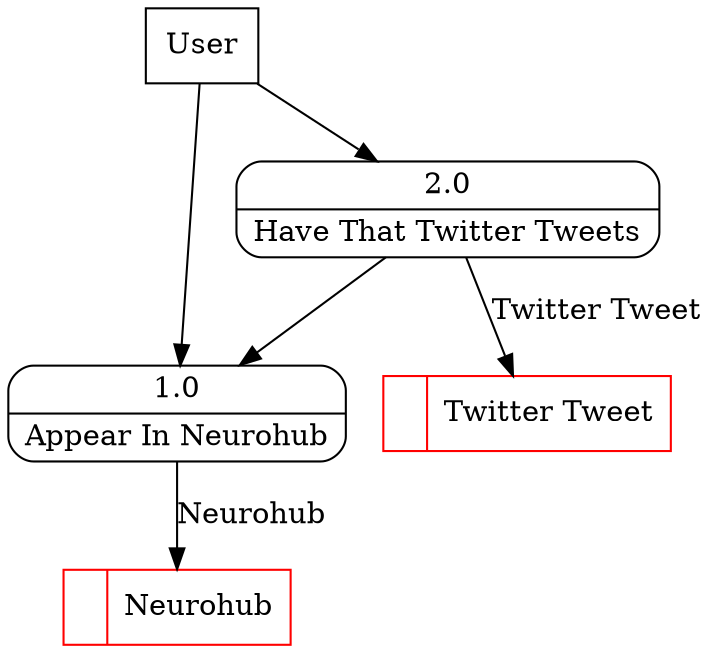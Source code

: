 digraph dfd2{ 
node[shape=record]
200 [label="<f0>  |<f1> Neurohub " color=red];
201 [label="<f0>  |<f1> Twitter Tweet " color=red];
202 [label="User" shape=box];
203 [label="{<f0> 1.0|<f1> Appear In Neurohub }" shape=Mrecord];
204 [label="{<f0> 2.0|<f1> Have That Twitter Tweets }" shape=Mrecord];
202 -> 203
202 -> 204
203 -> 200 [label="Neurohub"]
204 -> 203
204 -> 201 [label="Twitter Tweet"]
}